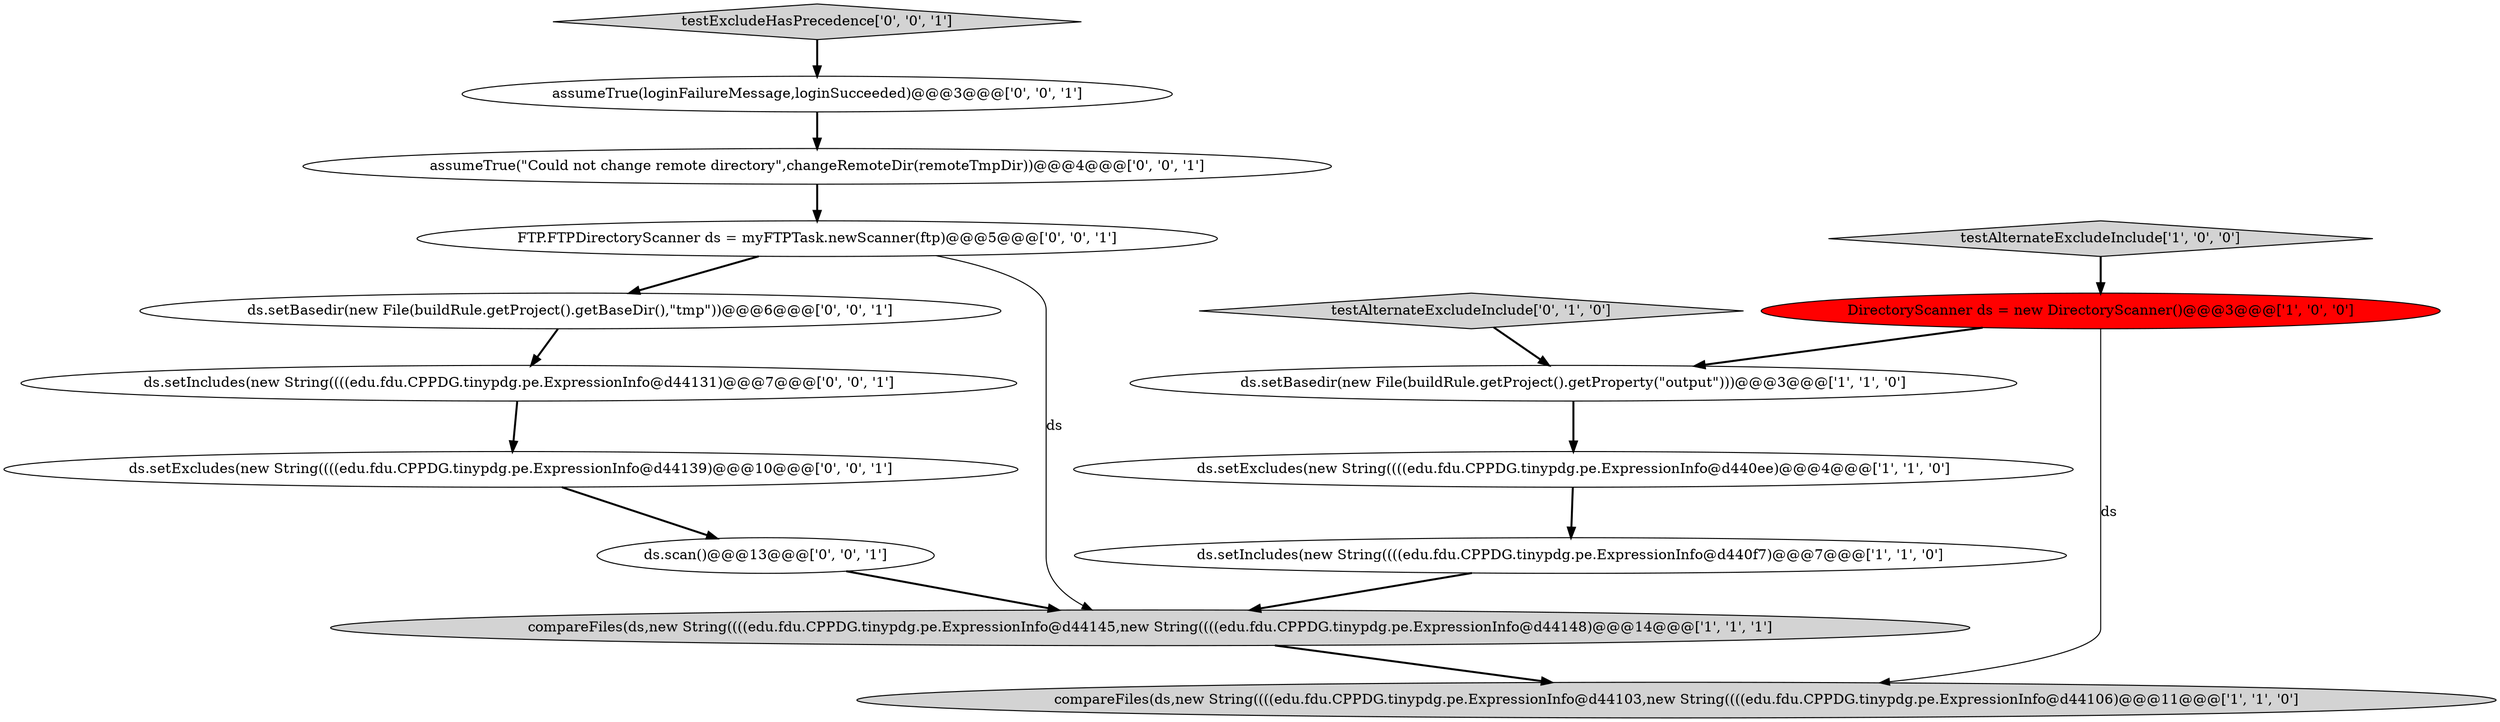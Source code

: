 digraph {
5 [style = filled, label = "ds.setExcludes(new String((((edu.fdu.CPPDG.tinypdg.pe.ExpressionInfo@d440ee)@@@4@@@['1', '1', '0']", fillcolor = white, shape = ellipse image = "AAA0AAABBB1BBB"];
2 [style = filled, label = "compareFiles(ds,new String((((edu.fdu.CPPDG.tinypdg.pe.ExpressionInfo@d44103,new String((((edu.fdu.CPPDG.tinypdg.pe.ExpressionInfo@d44106)@@@11@@@['1', '1', '0']", fillcolor = lightgray, shape = ellipse image = "AAA0AAABBB1BBB"];
8 [style = filled, label = "ds.setIncludes(new String((((edu.fdu.CPPDG.tinypdg.pe.ExpressionInfo@d44131)@@@7@@@['0', '0', '1']", fillcolor = white, shape = ellipse image = "AAA0AAABBB3BBB"];
10 [style = filled, label = "ds.scan()@@@13@@@['0', '0', '1']", fillcolor = white, shape = ellipse image = "AAA0AAABBB3BBB"];
7 [style = filled, label = "testAlternateExcludeInclude['0', '1', '0']", fillcolor = lightgray, shape = diamond image = "AAA0AAABBB2BBB"];
15 [style = filled, label = "FTP.FTPDirectoryScanner ds = myFTPTask.newScanner(ftp)@@@5@@@['0', '0', '1']", fillcolor = white, shape = ellipse image = "AAA0AAABBB3BBB"];
14 [style = filled, label = "testExcludeHasPrecedence['0', '0', '1']", fillcolor = lightgray, shape = diamond image = "AAA0AAABBB3BBB"];
11 [style = filled, label = "assumeTrue(\"Could not change remote directory\",changeRemoteDir(remoteTmpDir))@@@4@@@['0', '0', '1']", fillcolor = white, shape = ellipse image = "AAA0AAABBB3BBB"];
4 [style = filled, label = "testAlternateExcludeInclude['1', '0', '0']", fillcolor = lightgray, shape = diamond image = "AAA0AAABBB1BBB"];
9 [style = filled, label = "assumeTrue(loginFailureMessage,loginSucceeded)@@@3@@@['0', '0', '1']", fillcolor = white, shape = ellipse image = "AAA0AAABBB3BBB"];
3 [style = filled, label = "ds.setIncludes(new String((((edu.fdu.CPPDG.tinypdg.pe.ExpressionInfo@d440f7)@@@7@@@['1', '1', '0']", fillcolor = white, shape = ellipse image = "AAA0AAABBB1BBB"];
13 [style = filled, label = "ds.setExcludes(new String((((edu.fdu.CPPDG.tinypdg.pe.ExpressionInfo@d44139)@@@10@@@['0', '0', '1']", fillcolor = white, shape = ellipse image = "AAA0AAABBB3BBB"];
0 [style = filled, label = "ds.setBasedir(new File(buildRule.getProject().getProperty(\"output\")))@@@3@@@['1', '1', '0']", fillcolor = white, shape = ellipse image = "AAA0AAABBB1BBB"];
6 [style = filled, label = "compareFiles(ds,new String((((edu.fdu.CPPDG.tinypdg.pe.ExpressionInfo@d44145,new String((((edu.fdu.CPPDG.tinypdg.pe.ExpressionInfo@d44148)@@@14@@@['1', '1', '1']", fillcolor = lightgray, shape = ellipse image = "AAA0AAABBB1BBB"];
12 [style = filled, label = "ds.setBasedir(new File(buildRule.getProject().getBaseDir(),\"tmp\"))@@@6@@@['0', '0', '1']", fillcolor = white, shape = ellipse image = "AAA0AAABBB3BBB"];
1 [style = filled, label = "DirectoryScanner ds = new DirectoryScanner()@@@3@@@['1', '0', '0']", fillcolor = red, shape = ellipse image = "AAA1AAABBB1BBB"];
5->3 [style = bold, label=""];
13->10 [style = bold, label=""];
3->6 [style = bold, label=""];
14->9 [style = bold, label=""];
4->1 [style = bold, label=""];
7->0 [style = bold, label=""];
15->12 [style = bold, label=""];
1->2 [style = solid, label="ds"];
1->0 [style = bold, label=""];
9->11 [style = bold, label=""];
15->6 [style = solid, label="ds"];
12->8 [style = bold, label=""];
10->6 [style = bold, label=""];
11->15 [style = bold, label=""];
8->13 [style = bold, label=""];
0->5 [style = bold, label=""];
6->2 [style = bold, label=""];
}
